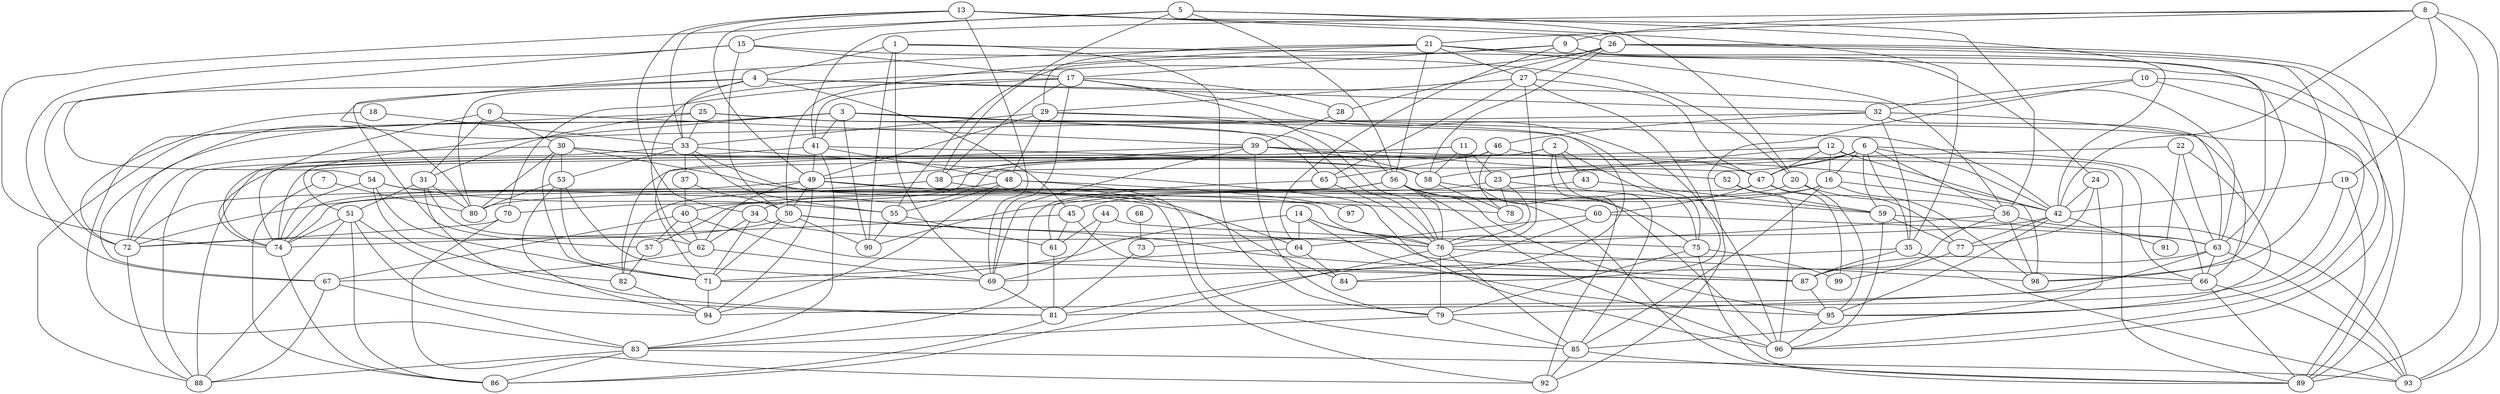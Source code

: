 strict graph "gnp_random_graph(100,0.06)" {
0;
1;
2;
3;
4;
5;
6;
7;
8;
9;
10;
11;
12;
13;
14;
15;
16;
17;
18;
19;
20;
21;
22;
23;
24;
25;
26;
27;
28;
29;
30;
31;
32;
33;
34;
35;
36;
37;
38;
39;
40;
41;
42;
43;
44;
45;
46;
47;
48;
49;
50;
51;
52;
53;
54;
55;
56;
57;
58;
59;
60;
61;
62;
63;
64;
65;
66;
67;
68;
69;
70;
71;
72;
73;
74;
75;
76;
77;
78;
79;
80;
81;
82;
83;
84;
85;
86;
87;
88;
89;
90;
91;
92;
93;
94;
95;
96;
97;
98;
99;
0 -- 74  [is_available=True, prob="0.354060782173"];
0 -- 39  [is_available=True, prob="0.0415168403119"];
0 -- 30  [is_available=True, prob="0.365479110344"];
0 -- 31  [is_available=True, prob="0.701397305125"];
1 -- 90  [is_available=True, prob="1.0"];
1 -- 79  [is_available=True, prob="0.95130895006"];
1 -- 4  [is_available=True, prob="0.699474985387"];
1 -- 69  [is_available=True, prob="0.0100210960818"];
1 -- 63  [is_available=True, prob="0.146437173553"];
2 -- 34  [is_available=True, prob="0.376807805993"];
2 -- 43  [is_available=True, prob="0.619035544988"];
2 -- 74  [is_available=True, prob="1.0"];
2 -- 75  [is_available=True, prob="0.496864607228"];
2 -- 85  [is_available=True, prob="0.781862881664"];
2 -- 92  [is_available=True, prob="1.0"];
3 -- 66  [is_available=True, prob="0.338148486416"];
3 -- 72  [is_available=True, prob="0.468733070887"];
3 -- 41  [is_available=True, prob="0.920827647728"];
3 -- 76  [is_available=True, prob="0.766133302002"];
3 -- 51  [is_available=True, prob="0.777874300825"];
3 -- 84  [is_available=True, prob="0.534669123542"];
3 -- 88  [is_available=True, prob="0.996984527064"];
3 -- 90  [is_available=True, prob="0.725145624451"];
4 -- 32  [is_available=True, prob="1.0"];
4 -- 33  [is_available=True, prob="0.701199982253"];
4 -- 45  [is_available=True, prob="0.0932785683485"];
4 -- 80  [is_available=True, prob="0.64322657977"];
4 -- 54  [is_available=True, prob="0.431303304639"];
4 -- 57  [is_available=True, prob="0.819947064253"];
4 -- 63  [is_available=True, prob="0.0334108170229"];
5 -- 38  [is_available=True, prob="0.940098351745"];
5 -- 42  [is_available=True, prob="0.96134638796"];
5 -- 15  [is_available=True, prob="0.732191010575"];
5 -- 20  [is_available=True, prob="0.779920256475"];
5 -- 56  [is_available=True, prob="0.767092813511"];
5 -- 74  [is_available=True, prob="0.321627593209"];
6 -- 66  [is_available=True, prob="0.329097707839"];
6 -- 35  [is_available=True, prob="1.0"];
6 -- 36  [is_available=True, prob="0.584093175949"];
6 -- 38  [is_available=True, prob="0.629571251814"];
6 -- 42  [is_available=True, prob="0.776011563826"];
6 -- 47  [is_available=True, prob="0.655839714419"];
6 -- 16  [is_available=True, prob="0.215899852218"];
6 -- 23  [is_available=True, prob="0.482902990647"];
6 -- 59  [is_available=True, prob="0.649832897666"];
7 -- 80  [is_available=True, prob="0.705731613356"];
7 -- 86  [is_available=True, prob="0.970317380467"];
8 -- 9  [is_available=True, prob="1.0"];
8 -- 42  [is_available=True, prob="0.185770614097"];
8 -- 19  [is_available=True, prob="1.0"];
8 -- 21  [is_available=True, prob="0.681165584774"];
8 -- 41  [is_available=True, prob="1.0"];
8 -- 89  [is_available=True, prob="0.493363206895"];
8 -- 93  [is_available=True, prob="0.748244533557"];
9 -- 64  [is_available=True, prob="0.989340405725"];
9 -- 98  [is_available=True, prob="0.62490346003"];
9 -- 17  [is_available=True, prob="0.8053478594"];
9 -- 55  [is_available=True, prob="0.316021577221"];
9 -- 24  [is_available=True, prob="0.346347936259"];
10 -- 32  [is_available=True, prob="0.481043836049"];
10 -- 89  [is_available=True, prob="0.175146707554"];
10 -- 92  [is_available=True, prob="1.0"];
10 -- 96  [is_available=True, prob="0.995242966491"];
11 -- 88  [is_available=True, prob="0.615204489341"];
11 -- 96  [is_available=True, prob="0.581603362571"];
11 -- 58  [is_available=True, prob="1.0"];
11 -- 74  [is_available=True, prob="0.290288938772"];
11 -- 23  [is_available=True, prob="0.316529330472"];
12 -- 98  [is_available=True, prob="0.2188957924"];
12 -- 66  [is_available=True, prob="0.222269759069"];
12 -- 47  [is_available=True, prob="0.29394119053"];
12 -- 16  [is_available=True, prob="0.937549233695"];
12 -- 82  [is_available=True, prob="0.147477897429"];
12 -- 23  [is_available=True, prob="1.0"];
13 -- 33  [is_available=True, prob="0.322388490906"];
13 -- 34  [is_available=True, prob="0.0608466419446"];
13 -- 35  [is_available=True, prob="0.478466282241"];
13 -- 36  [is_available=True, prob="0.603654977042"];
13 -- 69  [is_available=True, prob="0.190916290602"];
13 -- 49  [is_available=True, prob="0.725913430401"];
13 -- 26  [is_available=True, prob="0.97917495908"];
14 -- 64  [is_available=True, prob="0.742069549909"];
14 -- 95  [is_available=True, prob="0.513793481704"];
14 -- 87  [is_available=True, prob="0.135649270382"];
14 -- 76  [is_available=True, prob="0.0389760362689"];
14 -- 71  [is_available=True, prob="0.818531288734"];
15 -- 67  [is_available=True, prob="0.578720568227"];
15 -- 72  [is_available=True, prob="0.869256647931"];
15 -- 17  [is_available=True, prob="1.0"];
15 -- 50  [is_available=True, prob="0.619731048286"];
15 -- 20  [is_available=True, prob="1.0"];
16 -- 98  [is_available=True, prob="0.837869418656"];
16 -- 42  [is_available=True, prob="0.859916701596"];
16 -- 45  [is_available=True, prob="0.633013922839"];
16 -- 85  [is_available=True, prob="0.169639131775"];
16 -- 57  [is_available=True, prob="0.654252759391"];
17 -- 96  [is_available=True, prob="0.569517127441"];
17 -- 69  [is_available=True, prob="0.345519883987"];
17 -- 38  [is_available=True, prob="0.0250722443083"];
17 -- 76  [is_available=True, prob="0.327955442944"];
17 -- 70  [is_available=True, prob="1.0"];
17 -- 41  [is_available=True, prob="1.0"];
17 -- 28  [is_available=True, prob="1.0"];
18 -- 72  [is_available=True, prob="0.729324533861"];
18 -- 33  [is_available=True, prob="1.0"];
19 -- 81  [is_available=True, prob="1.0"];
19 -- 42  [is_available=True, prob="0.764733368767"];
19 -- 89  [is_available=True, prob="0.277668754086"];
20 -- 40  [is_available=True, prob="0.56646162539"];
20 -- 95  [is_available=True, prob="1.0"];
20 -- 36  [is_available=True, prob="0.946691322328"];
21 -- 36  [is_available=True, prob="0.49478480401"];
21 -- 93  [is_available=True, prob="0.30602374803"];
21 -- 80  [is_available=True, prob="1.0"];
21 -- 50  [is_available=True, prob="0.8070009828"];
21 -- 56  [is_available=True, prob="0.390922436427"];
21 -- 27  [is_available=True, prob="0.0142037391298"];
21 -- 29  [is_available=True, prob="0.285335233015"];
22 -- 95  [is_available=True, prob="0.587753359898"];
22 -- 58  [is_available=True, prob="0.230016140362"];
22 -- 91  [is_available=True, prob="0.792181567217"];
22 -- 63  [is_available=True, prob="0.0617550731529"];
23 -- 76  [is_available=True, prob="0.888134119121"];
23 -- 78  [is_available=True, prob="0.651570822331"];
23 -- 80  [is_available=True, prob="0.866504795825"];
23 -- 59  [is_available=True, prob="0.185687115669"];
24 -- 42  [is_available=True, prob="0.524696957909"];
24 -- 77  [is_available=True, prob="0.340698714528"];
24 -- 85  [is_available=True, prob="0.0918814102525"];
25 -- 33  [is_available=True, prob="0.540440622645"];
25 -- 83  [is_available=True, prob="0.693823468216"];
25 -- 75  [is_available=True, prob="0.202339035512"];
25 -- 65  [is_available=True, prob="0.446972945712"];
25 -- 31  [is_available=True, prob="0.180858522636"];
26 -- 96  [is_available=True, prob="0.578821486449"];
26 -- 98  [is_available=True, prob="0.749064815431"];
26 -- 89  [is_available=True, prob="1.0"];
26 -- 58  [is_available=True, prob="0.922869590415"];
26 -- 27  [is_available=True, prob="0.0737661179159"];
26 -- 28  [is_available=True, prob="0.149158476175"];
26 -- 62  [is_available=True, prob="0.645468004102"];
27 -- 65  [is_available=True, prob="1.0"];
27 -- 76  [is_available=True, prob="1.0"];
27 -- 47  [is_available=True, prob="0.739657864163"];
27 -- 84  [is_available=True, prob="0.891043961307"];
27 -- 29  [is_available=True, prob="1.0"];
28 -- 39  [is_available=True, prob="0.91631738086"];
29 -- 33  [is_available=True, prob="0.673053968085"];
29 -- 42  [is_available=True, prob="1.0"];
29 -- 48  [is_available=True, prob="0.113898860188"];
29 -- 49  [is_available=True, prob="0.734476023779"];
29 -- 56  [is_available=True, prob="0.642543553352"];
30 -- 64  [is_available=True, prob="0.895425670703"];
30 -- 71  [is_available=True, prob="1.0"];
30 -- 72  [is_available=True, prob="1.0"];
30 -- 42  [is_available=True, prob="0.134558161354"];
30 -- 80  [is_available=True, prob="0.0318040933389"];
30 -- 53  [is_available=True, prob="0.725565254636"];
30 -- 58  [is_available=True, prob="0.389648902024"];
31 -- 80  [is_available=True, prob="0.187281145889"];
31 -- 81  [is_available=True, prob="0.611667684774"];
31 -- 51  [is_available=True, prob="1.0"];
31 -- 62  [is_available=True, prob="0.627645797542"];
32 -- 67  [is_available=True, prob="0.591867237801"];
32 -- 46  [is_available=True, prob="0.0856657809819"];
32 -- 35  [is_available=True, prob="0.0861940200237"];
32 -- 95  [is_available=True, prob="1.0"];
32 -- 63  [is_available=True, prob="1.0"];
33 -- 96  [is_available=True, prob="0.603254498778"];
33 -- 37  [is_available=True, prob="0.522819557158"];
33 -- 74  [is_available=True, prob="0.00722818426684"];
33 -- 53  [is_available=True, prob="0.0805330970907"];
33 -- 55  [is_available=True, prob="0.207584546358"];
33 -- 92  [is_available=True, prob="0.442838377186"];
34 -- 76  [is_available=True, prob="1.0"];
34 -- 62  [is_available=True, prob="0.486898884946"];
34 -- 71  [is_available=True, prob="0.396660090659"];
35 -- 69  [is_available=True, prob="0.788194400163"];
35 -- 87  [is_available=True, prob="0.601084146948"];
35 -- 93  [is_available=True, prob="0.00381257803411"];
36 -- 98  [is_available=True, prob="0.542244300789"];
36 -- 76  [is_available=True, prob="0.931251287401"];
36 -- 87  [is_available=True, prob="1.0"];
36 -- 93  [is_available=True, prob="0.625330240222"];
37 -- 40  [is_available=True, prob="0.777456277111"];
37 -- 50  [is_available=True, prob="1.0"];
38 -- 74  [is_available=True, prob="0.832780628591"];
38 -- 78  [is_available=True, prob="1.0"];
39 -- 69  [is_available=True, prob="1.0"];
39 -- 71  [is_available=True, prob="1.0"];
39 -- 79  [is_available=True, prob="0.121714673504"];
39 -- 49  [is_available=True, prob="1.0"];
39 -- 52  [is_available=True, prob="0.575800409435"];
39 -- 89  [is_available=True, prob="0.10614545757"];
39 -- 58  [is_available=True, prob="0.406740255126"];
40 -- 67  [is_available=True, prob="1.0"];
40 -- 87  [is_available=True, prob="0.520939186959"];
40 -- 57  [is_available=True, prob="0.543437085642"];
40 -- 62  [is_available=True, prob="0.392134488887"];
41 -- 49  [is_available=True, prob="0.596398474951"];
41 -- 48  [is_available=True, prob="1.0"];
41 -- 83  [is_available=True, prob="1.0"];
41 -- 88  [is_available=True, prob="1.0"];
41 -- 58  [is_available=True, prob="1.0"];
42 -- 73  [is_available=True, prob="0.830760410875"];
42 -- 77  [is_available=True, prob="1.0"];
42 -- 91  [is_available=True, prob="0.05184381302"];
42 -- 95  [is_available=True, prob="1.0"];
43 -- 59  [is_available=True, prob="0.969703749279"];
43 -- 90  [is_available=True, prob="0.413502285044"];
44 -- 75  [is_available=True, prob="0.237341309803"];
44 -- 61  [is_available=True, prob="1.0"];
44 -- 69  [is_available=True, prob="0.96412496246"];
45 -- 74  [is_available=True, prob="0.155007709974"];
45 -- 61  [is_available=True, prob="0.941204719143"];
45 -- 87  [is_available=True, prob="0.584753710794"];
46 -- 65  [is_available=True, prob="0.244414367782"];
46 -- 78  [is_available=True, prob="0.455031311019"];
46 -- 70  [is_available=True, prob="0.963776822955"];
46 -- 47  [is_available=True, prob="0.147497814644"];
47 -- 99  [is_available=True, prob="1.0"];
47 -- 77  [is_available=True, prob="0.330678405204"];
47 -- 60  [is_available=True, prob="0.746257877627"];
47 -- 61  [is_available=True, prob="0.602813782954"];
48 -- 97  [is_available=True, prob="1.0"];
48 -- 72  [is_available=True, prob="0.989108770185"];
48 -- 85  [is_available=True, prob="0.0113029495585"];
48 -- 55  [is_available=True, prob="0.964637318606"];
48 -- 94  [is_available=True, prob="0.945070537497"];
49 -- 72  [is_available=True, prob="0.240382876043"];
49 -- 50  [is_available=True, prob="0.127676596978"];
49 -- 84  [is_available=True, prob="0.17230180485"];
49 -- 94  [is_available=True, prob="1.0"];
49 -- 89  [is_available=True, prob="0.441366430578"];
49 -- 62  [is_available=True, prob="0.607564891295"];
50 -- 66  [is_available=True, prob="1.0"];
50 -- 71  [is_available=True, prob="0.514296663337"];
50 -- 72  [is_available=True, prob="0.48916709183"];
50 -- 76  [is_available=True, prob="0.852882954386"];
50 -- 90  [is_available=True, prob="0.0939404071103"];
51 -- 74  [is_available=True, prob="1.0"];
51 -- 81  [is_available=True, prob="0.979016127592"];
51 -- 86  [is_available=True, prob="1.0"];
51 -- 88  [is_available=True, prob="0.0797175566327"];
51 -- 94  [is_available=True, prob="0.382881221692"];
52 -- 96  [is_available=True, prob="0.346096875464"];
52 -- 59  [is_available=True, prob="1.0"];
53 -- 69  [is_available=True, prob="1.0"];
53 -- 71  [is_available=True, prob="0.756700737432"];
53 -- 80  [is_available=True, prob="0.155095795922"];
53 -- 94  [is_available=True, prob="0.195761253688"];
54 -- 71  [is_available=True, prob="0.130138122235"];
54 -- 74  [is_available=True, prob="0.510788058288"];
54 -- 76  [is_available=True, prob="0.432317193704"];
54 -- 82  [is_available=True, prob="1.0"];
54 -- 55  [is_available=True, prob="0.460846680074"];
55 -- 90  [is_available=True, prob="0.315101026819"];
55 -- 61  [is_available=True, prob="0.816945739135"];
56 -- 96  [is_available=True, prob="0.668204310319"];
56 -- 74  [is_available=True, prob="0.566398792755"];
56 -- 76  [is_available=True, prob="0.121044513947"];
56 -- 82  [is_available=True, prob="0.965563290077"];
56 -- 60  [is_available=True, prob="0.782043329049"];
56 -- 95  [is_available=True, prob="0.910675013734"];
57 -- 82  [is_available=True, prob="0.910003887874"];
58 -- 75  [is_available=True, prob="0.716274258316"];
58 -- 78  [is_available=True, prob="1.0"];
59 -- 96  [is_available=True, prob="0.387740483617"];
59 -- 77  [is_available=True, prob="0.191722918763"];
59 -- 63  [is_available=True, prob="0.1091118176"];
60 -- 64  [is_available=True, prob="1.0"];
60 -- 63  [is_available=True, prob="0.967451590299"];
60 -- 81  [is_available=True, prob="0.369331283685"];
61 -- 81  [is_available=True, prob="0.273481762005"];
62 -- 67  [is_available=True, prob="0.195696017857"];
62 -- 69  [is_available=True, prob="0.417782096868"];
63 -- 66  [is_available=True, prob="1.0"];
63 -- 87  [is_available=True, prob="0.18486807719"];
63 -- 93  [is_available=True, prob="1.0"];
63 -- 94  [is_available=True, prob="0.205853374755"];
64 -- 71  [is_available=True, prob="0.15781872211"];
64 -- 84  [is_available=True, prob="0.752703143415"];
65 -- 83  [is_available=True, prob="1.0"];
65 -- 76  [is_available=True, prob="0.657869326932"];
66 -- 79  [is_available=True, prob="0.810913745784"];
66 -- 89  [is_available=True, prob="0.725925138591"];
66 -- 93  [is_available=True, prob="0.319320280703"];
67 -- 83  [is_available=True, prob="0.0748167730737"];
67 -- 88  [is_available=True, prob="0.0503353651498"];
68 -- 73  [is_available=True, prob="0.53773817943"];
69 -- 81  [is_available=True, prob="1.0"];
70 -- 72  [is_available=True, prob="0.53599106439"];
70 -- 92  [is_available=True, prob="0.710602165103"];
71 -- 94  [is_available=True, prob="1.0"];
72 -- 88  [is_available=True, prob="0.61192187339"];
73 -- 81  [is_available=True, prob="1.0"];
74 -- 86  [is_available=True, prob="1.0"];
75 -- 99  [is_available=True, prob="0.545671576284"];
75 -- 79  [is_available=True, prob="0.635843824005"];
75 -- 89  [is_available=True, prob="1.0"];
76 -- 86  [is_available=True, prob="0.264031421663"];
76 -- 98  [is_available=True, prob="0.254074628261"];
76 -- 79  [is_available=True, prob="0.316494491989"];
76 -- 85  [is_available=True, prob="0.568739446823"];
77 -- 99  [is_available=True, prob="1.0"];
79 -- 83  [is_available=True, prob="0.384817670939"];
79 -- 85  [is_available=True, prob="0.264633386231"];
81 -- 86  [is_available=True, prob="0.351309125086"];
82 -- 94  [is_available=True, prob="0.311422900014"];
83 -- 86  [is_available=True, prob="0.411234042337"];
83 -- 88  [is_available=True, prob="0.879934516981"];
83 -- 93  [is_available=True, prob="0.763369629677"];
85 -- 89  [is_available=True, prob="0.799776382573"];
85 -- 92  [is_available=True, prob="1.0"];
87 -- 95  [is_available=True, prob="0.814899360451"];
95 -- 96  [is_available=True, prob="0.797981333956"];
}
